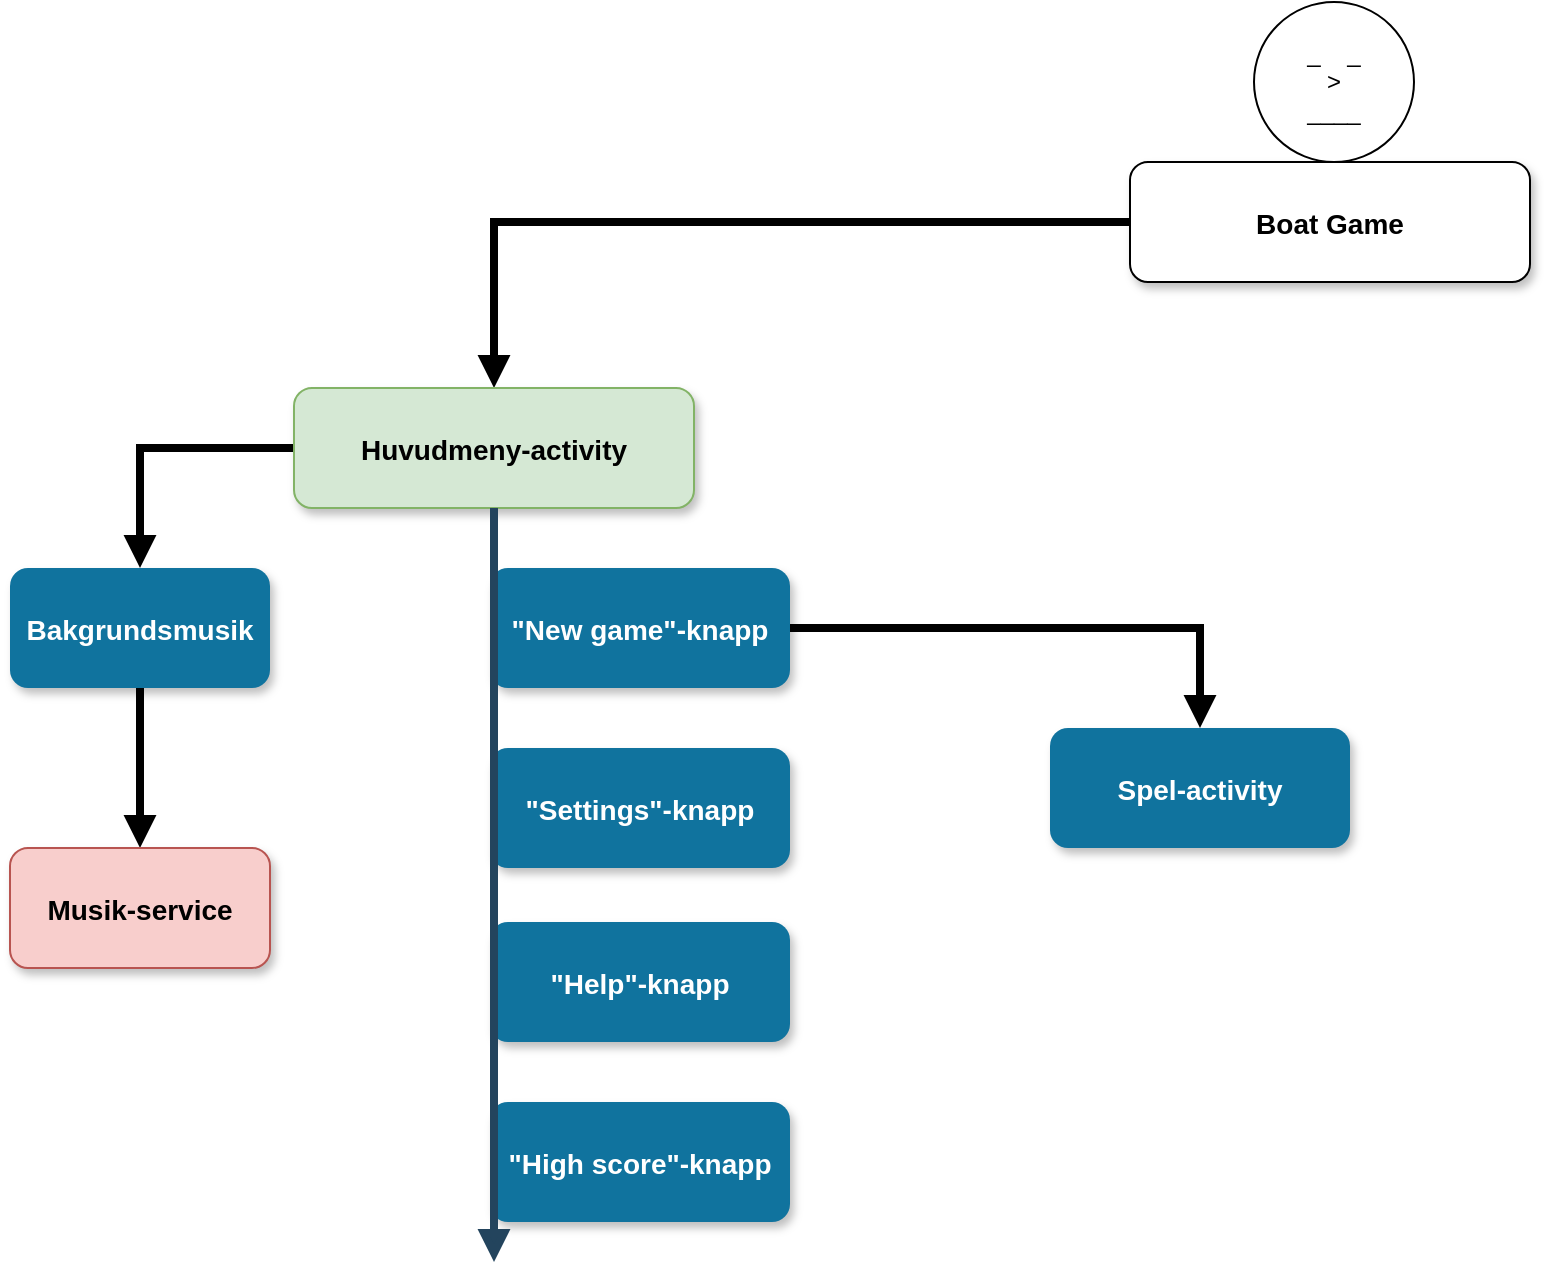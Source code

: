 <mxfile version="14.6.3" type="github">
  <diagram name="Page-1" id="97916047-d0de-89f5-080d-49f4d83e522f">
    <mxGraphModel dx="1166" dy="793" grid="1" gridSize="10" guides="1" tooltips="1" connect="1" arrows="1" fold="1" page="1" pageScale="1.5" pageWidth="1169" pageHeight="827" background="#ffffff" math="0" shadow="0">
      <root>
        <mxCell id="0" />
        <mxCell id="1" parent="0" />
        <mxCell id="FlzDdTIYDwTQuT3IRI-G-58" style="edgeStyle=orthogonalEdgeStyle;rounded=0;orthogonalLoop=1;jettySize=auto;html=1;entryX=0.5;entryY=0;entryDx=0;entryDy=0;endArrow=block;endFill=1;strokeWidth=4;" edge="1" parent="1" source="2" target="8">
          <mxGeometry relative="1" as="geometry" />
        </mxCell>
        <mxCell id="2" value="Boat Game" style="rounded=1;shadow=1;fontStyle=1;fontSize=14;" parent="1" vertex="1">
          <mxGeometry x="700" y="290" width="200" height="60" as="geometry" />
        </mxCell>
        <mxCell id="FlzDdTIYDwTQuT3IRI-G-64" style="edgeStyle=orthogonalEdgeStyle;rounded=0;orthogonalLoop=1;jettySize=auto;html=1;endArrow=block;endFill=1;strokeWidth=4;" edge="1" parent="1" source="8" target="FlzDdTIYDwTQuT3IRI-G-63">
          <mxGeometry relative="1" as="geometry" />
        </mxCell>
        <mxCell id="8" value="Huvudmeny-activity" style="rounded=1;shadow=1;fontStyle=1;fontSize=14;fillColor=#d5e8d4;strokeColor=#82b366;" parent="1" vertex="1">
          <mxGeometry x="282" y="403" width="200" height="60" as="geometry" />
        </mxCell>
        <mxCell id="FlzDdTIYDwTQuT3IRI-G-69" value="" style="edgeStyle=orthogonalEdgeStyle;rounded=0;orthogonalLoop=1;jettySize=auto;html=1;endArrow=block;endFill=1;strokeWidth=4;" edge="1" parent="1" source="9" target="FlzDdTIYDwTQuT3IRI-G-68">
          <mxGeometry relative="1" as="geometry" />
        </mxCell>
        <mxCell id="9" value="&quot;New game&quot;-knapp" style="rounded=1;fillColor=#10739E;strokeColor=none;shadow=1;gradientColor=none;fontStyle=1;fontColor=#FFFFFF;fontSize=14;" parent="1" vertex="1">
          <mxGeometry x="380" y="493" width="150" height="60" as="geometry" />
        </mxCell>
        <mxCell id="10" value="&quot;Settings&quot;-knapp" style="rounded=1;fillColor=#10739E;strokeColor=none;shadow=1;gradientColor=none;fontStyle=1;fontColor=#FFFFFF;fontSize=14;" parent="1" vertex="1">
          <mxGeometry x="380" y="583" width="150" height="60" as="geometry" />
        </mxCell>
        <mxCell id="11" value="&quot;Help&quot;-knapp" style="rounded=1;fillColor=#10739E;strokeColor=none;shadow=1;gradientColor=none;fontStyle=1;fontColor=#FFFFFF;fontSize=14;" parent="1" vertex="1">
          <mxGeometry x="380" y="670" width="150" height="60" as="geometry" />
        </mxCell>
        <mxCell id="12" value="&quot;High score&quot;-knapp" style="rounded=1;fillColor=#10739E;strokeColor=none;shadow=1;gradientColor=none;fontStyle=1;fontColor=#FFFFFF;fontSize=14;" parent="1" vertex="1">
          <mxGeometry x="380" y="760" width="150" height="60" as="geometry" />
        </mxCell>
        <mxCell id="38" value="" style="edgeStyle=elbowEdgeStyle;elbow=vertical;strokeWidth=4;endArrow=block;endFill=1;fontStyle=1;strokeColor=#23445D;" parent="1" source="8" edge="1">
          <mxGeometry x="62" y="-47" width="100" height="100" as="geometry">
            <mxPoint x="62" y="53" as="sourcePoint" />
            <mxPoint x="382" y="840" as="targetPoint" />
          </mxGeometry>
        </mxCell>
        <mxCell id="FlzDdTIYDwTQuT3IRI-G-62" value="&lt;div&gt;_&amp;nbsp;&amp;nbsp;&amp;nbsp; _&lt;/div&gt;&lt;div&gt;&amp;gt;&lt;/div&gt;&lt;div&gt;____&lt;br&gt;&lt;/div&gt;" style="ellipse;whiteSpace=wrap;html=1;aspect=fixed;" vertex="1" parent="1">
          <mxGeometry x="762" y="210" width="80" height="80" as="geometry" />
        </mxCell>
        <mxCell id="FlzDdTIYDwTQuT3IRI-G-67" value="" style="edgeStyle=orthogonalEdgeStyle;rounded=0;orthogonalLoop=1;jettySize=auto;html=1;endArrow=block;endFill=1;strokeWidth=4;" edge="1" parent="1" source="FlzDdTIYDwTQuT3IRI-G-63" target="FlzDdTIYDwTQuT3IRI-G-66">
          <mxGeometry relative="1" as="geometry" />
        </mxCell>
        <mxCell id="FlzDdTIYDwTQuT3IRI-G-63" value="Bakgrundsmusik" style="rounded=1;fillColor=#10739E;strokeColor=none;shadow=1;gradientColor=none;fontStyle=1;fontColor=#FFFFFF;fontSize=14;" vertex="1" parent="1">
          <mxGeometry x="140" y="493" width="130" height="60" as="geometry" />
        </mxCell>
        <mxCell id="FlzDdTIYDwTQuT3IRI-G-66" value="Musik-service" style="rounded=1;fillColor=#f8cecc;strokeColor=#b85450;shadow=1;fontStyle=1;fontSize=14;" vertex="1" parent="1">
          <mxGeometry x="140" y="633" width="130" height="60" as="geometry" />
        </mxCell>
        <mxCell id="FlzDdTIYDwTQuT3IRI-G-68" value="Spel-activity" style="rounded=1;fillColor=#10739E;strokeColor=none;shadow=1;gradientColor=none;fontStyle=1;fontColor=#FFFFFF;fontSize=14;" vertex="1" parent="1">
          <mxGeometry x="660" y="573" width="150" height="60" as="geometry" />
        </mxCell>
      </root>
    </mxGraphModel>
  </diagram>
</mxfile>
